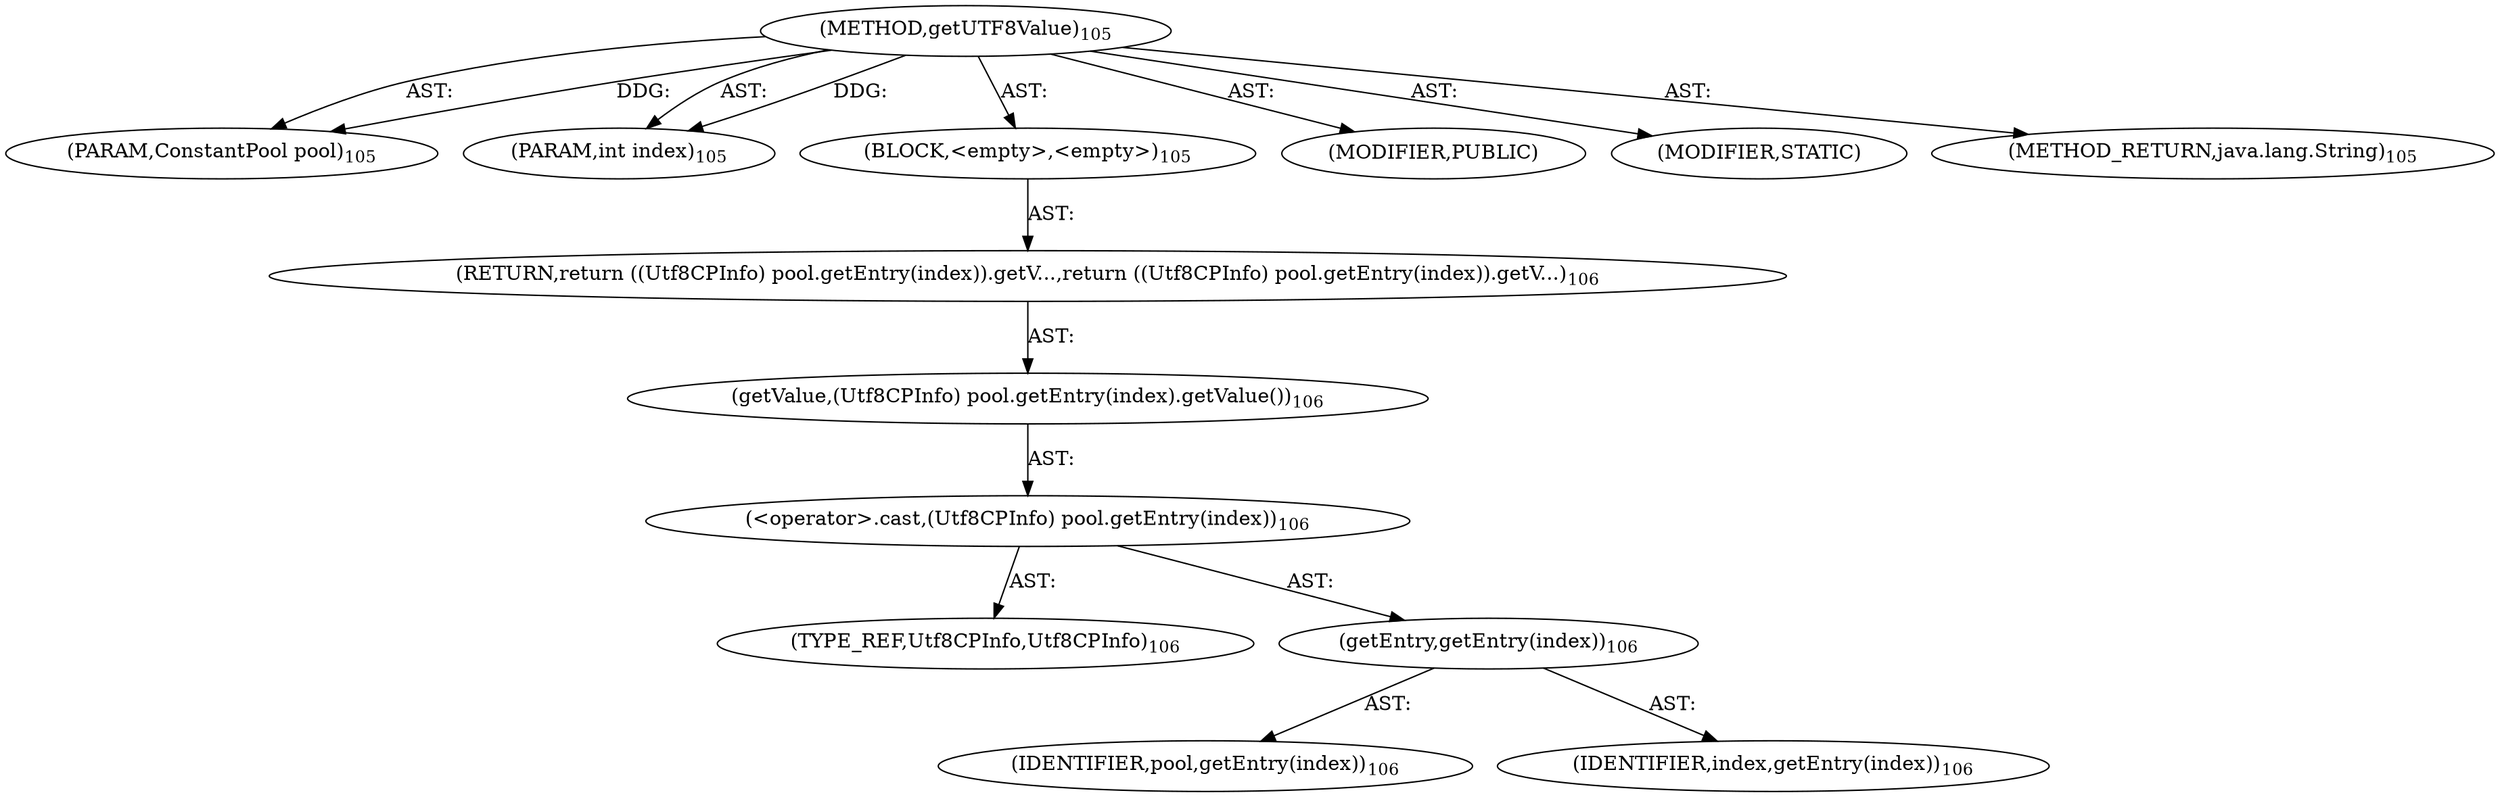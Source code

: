 digraph "getUTF8Value" {  
"111669149697" [label = <(METHOD,getUTF8Value)<SUB>105</SUB>> ]
"115964116993" [label = <(PARAM,ConstantPool pool)<SUB>105</SUB>> ]
"115964116994" [label = <(PARAM,int index)<SUB>105</SUB>> ]
"25769803777" [label = <(BLOCK,&lt;empty&gt;,&lt;empty&gt;)<SUB>105</SUB>> ]
"146028888064" [label = <(RETURN,return ((Utf8CPInfo) pool.getEntry(index)).getV...,return ((Utf8CPInfo) pool.getEntry(index)).getV...)<SUB>106</SUB>> ]
"30064771072" [label = <(getValue,(Utf8CPInfo) pool.getEntry(index).getValue())<SUB>106</SUB>> ]
"30064771073" [label = <(&lt;operator&gt;.cast,(Utf8CPInfo) pool.getEntry(index))<SUB>106</SUB>> ]
"180388626432" [label = <(TYPE_REF,Utf8CPInfo,Utf8CPInfo)<SUB>106</SUB>> ]
"30064771074" [label = <(getEntry,getEntry(index))<SUB>106</SUB>> ]
"68719476736" [label = <(IDENTIFIER,pool,getEntry(index))<SUB>106</SUB>> ]
"68719476737" [label = <(IDENTIFIER,index,getEntry(index))<SUB>106</SUB>> ]
"133143986204" [label = <(MODIFIER,PUBLIC)> ]
"133143986205" [label = <(MODIFIER,STATIC)> ]
"128849018881" [label = <(METHOD_RETURN,java.lang.String)<SUB>105</SUB>> ]
  "111669149697" -> "115964116993"  [ label = "AST: "] 
  "111669149697" -> "115964116994"  [ label = "AST: "] 
  "111669149697" -> "25769803777"  [ label = "AST: "] 
  "111669149697" -> "133143986204"  [ label = "AST: "] 
  "111669149697" -> "133143986205"  [ label = "AST: "] 
  "111669149697" -> "128849018881"  [ label = "AST: "] 
  "25769803777" -> "146028888064"  [ label = "AST: "] 
  "146028888064" -> "30064771072"  [ label = "AST: "] 
  "30064771072" -> "30064771073"  [ label = "AST: "] 
  "30064771073" -> "180388626432"  [ label = "AST: "] 
  "30064771073" -> "30064771074"  [ label = "AST: "] 
  "30064771074" -> "68719476736"  [ label = "AST: "] 
  "30064771074" -> "68719476737"  [ label = "AST: "] 
  "111669149697" -> "115964116993"  [ label = "DDG: "] 
  "111669149697" -> "115964116994"  [ label = "DDG: "] 
}
